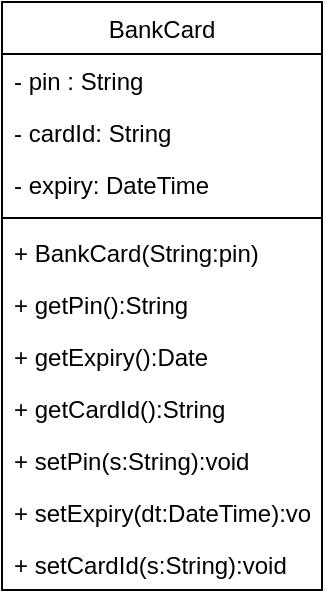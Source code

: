 <mxfile version="13.4.5" type="device"><diagram id="C5RBs43oDa-KdzZeNtuy" name="Page-1"><mxGraphModel dx="458" dy="1419" grid="1" gridSize="10" guides="1" tooltips="1" connect="1" arrows="1" fold="1" page="1" pageScale="1" pageWidth="1169" pageHeight="827" math="0" shadow="0"><root><mxCell id="WIyWlLk6GJQsqaUBKTNV-0"/><mxCell id="WIyWlLk6GJQsqaUBKTNV-1" parent="WIyWlLk6GJQsqaUBKTNV-0"/><mxCell id="sj8AhCp25URaPTngpzuX-1" value="BankCard" style="swimlane;fontStyle=0;align=center;verticalAlign=top;childLayout=stackLayout;horizontal=1;startSize=26;horizontalStack=0;resizeParent=1;resizeLast=0;collapsible=1;marginBottom=0;rounded=0;shadow=0;strokeWidth=1;" parent="WIyWlLk6GJQsqaUBKTNV-1" vertex="1"><mxGeometry x="400" y="-460" width="160" height="294" as="geometry"><mxRectangle x="230" y="140" width="160" height="26" as="alternateBounds"/></mxGeometry></mxCell><mxCell id="sj8AhCp25URaPTngpzuX-2" value="- pin : String" style="text;align=left;verticalAlign=top;spacingLeft=4;spacingRight=4;overflow=hidden;rotatable=0;points=[[0,0.5],[1,0.5]];portConstraint=eastwest;" parent="sj8AhCp25URaPTngpzuX-1" vertex="1"><mxGeometry y="26" width="160" height="26" as="geometry"/></mxCell><mxCell id="sj8AhCp25URaPTngpzuX-3" value="- cardId: String" style="text;align=left;verticalAlign=top;spacingLeft=4;spacingRight=4;overflow=hidden;rotatable=0;points=[[0,0.5],[1,0.5]];portConstraint=eastwest;rounded=0;shadow=0;html=0;" parent="sj8AhCp25URaPTngpzuX-1" vertex="1"><mxGeometry y="52" width="160" height="26" as="geometry"/></mxCell><mxCell id="sj8AhCp25URaPTngpzuX-4" value="- expiry: DateTime" style="text;align=left;verticalAlign=top;spacingLeft=4;spacingRight=4;overflow=hidden;rotatable=0;points=[[0,0.5],[1,0.5]];portConstraint=eastwest;rounded=0;shadow=0;html=0;" parent="sj8AhCp25URaPTngpzuX-1" vertex="1"><mxGeometry y="78" width="160" height="26" as="geometry"/></mxCell><mxCell id="sj8AhCp25URaPTngpzuX-5" value="" style="line;html=1;strokeWidth=1;align=left;verticalAlign=middle;spacingTop=-1;spacingLeft=3;spacingRight=3;rotatable=0;labelPosition=right;points=[];portConstraint=eastwest;" parent="sj8AhCp25URaPTngpzuX-1" vertex="1"><mxGeometry y="104" width="160" height="8" as="geometry"/></mxCell><mxCell id="8hZObrk6DMquXi9cwvZR-3" value="+ BankCard(String:pin)" style="text;align=left;verticalAlign=top;spacingLeft=4;spacingRight=4;overflow=hidden;rotatable=0;points=[[0,0.5],[1,0.5]];portConstraint=eastwest;" parent="sj8AhCp25URaPTngpzuX-1" vertex="1"><mxGeometry y="112" width="160" height="26" as="geometry"/></mxCell><mxCell id="sj8AhCp25URaPTngpzuX-6" value="+ getPin():String" style="text;align=left;verticalAlign=top;spacingLeft=4;spacingRight=4;overflow=hidden;rotatable=0;points=[[0,0.5],[1,0.5]];portConstraint=eastwest;" parent="sj8AhCp25URaPTngpzuX-1" vertex="1"><mxGeometry y="138" width="160" height="26" as="geometry"/></mxCell><mxCell id="sj8AhCp25URaPTngpzuX-8" value="+ getExpiry():Date" style="text;align=left;verticalAlign=top;spacingLeft=4;spacingRight=4;overflow=hidden;rotatable=0;points=[[0,0.5],[1,0.5]];portConstraint=eastwest;" parent="sj8AhCp25URaPTngpzuX-1" vertex="1"><mxGeometry y="164" width="160" height="26" as="geometry"/></mxCell><mxCell id="sj8AhCp25URaPTngpzuX-27" value="+ getCardId():String" style="text;align=left;verticalAlign=top;spacingLeft=4;spacingRight=4;overflow=hidden;rotatable=0;points=[[0,0.5],[1,0.5]];portConstraint=eastwest;" parent="sj8AhCp25URaPTngpzuX-1" vertex="1"><mxGeometry y="190" width="160" height="26" as="geometry"/></mxCell><mxCell id="8hZObrk6DMquXi9cwvZR-0" value="+ setPin(s:String):void" style="text;align=left;verticalAlign=top;spacingLeft=4;spacingRight=4;overflow=hidden;rotatable=0;points=[[0,0.5],[1,0.5]];portConstraint=eastwest;" parent="sj8AhCp25URaPTngpzuX-1" vertex="1"><mxGeometry y="216" width="160" height="26" as="geometry"/></mxCell><mxCell id="8hZObrk6DMquXi9cwvZR-1" value="+ setExpiry(dt:DateTime):void" style="text;align=left;verticalAlign=top;spacingLeft=4;spacingRight=4;overflow=hidden;rotatable=0;points=[[0,0.5],[1,0.5]];portConstraint=eastwest;" parent="sj8AhCp25URaPTngpzuX-1" vertex="1"><mxGeometry y="242" width="160" height="26" as="geometry"/></mxCell><mxCell id="8hZObrk6DMquXi9cwvZR-2" value="+ setCardId(s:String):void" style="text;align=left;verticalAlign=top;spacingLeft=4;spacingRight=4;overflow=hidden;rotatable=0;points=[[0,0.5],[1,0.5]];portConstraint=eastwest;" parent="sj8AhCp25URaPTngpzuX-1" vertex="1"><mxGeometry y="268" width="160" height="26" as="geometry"/></mxCell></root></mxGraphModel></diagram></mxfile>